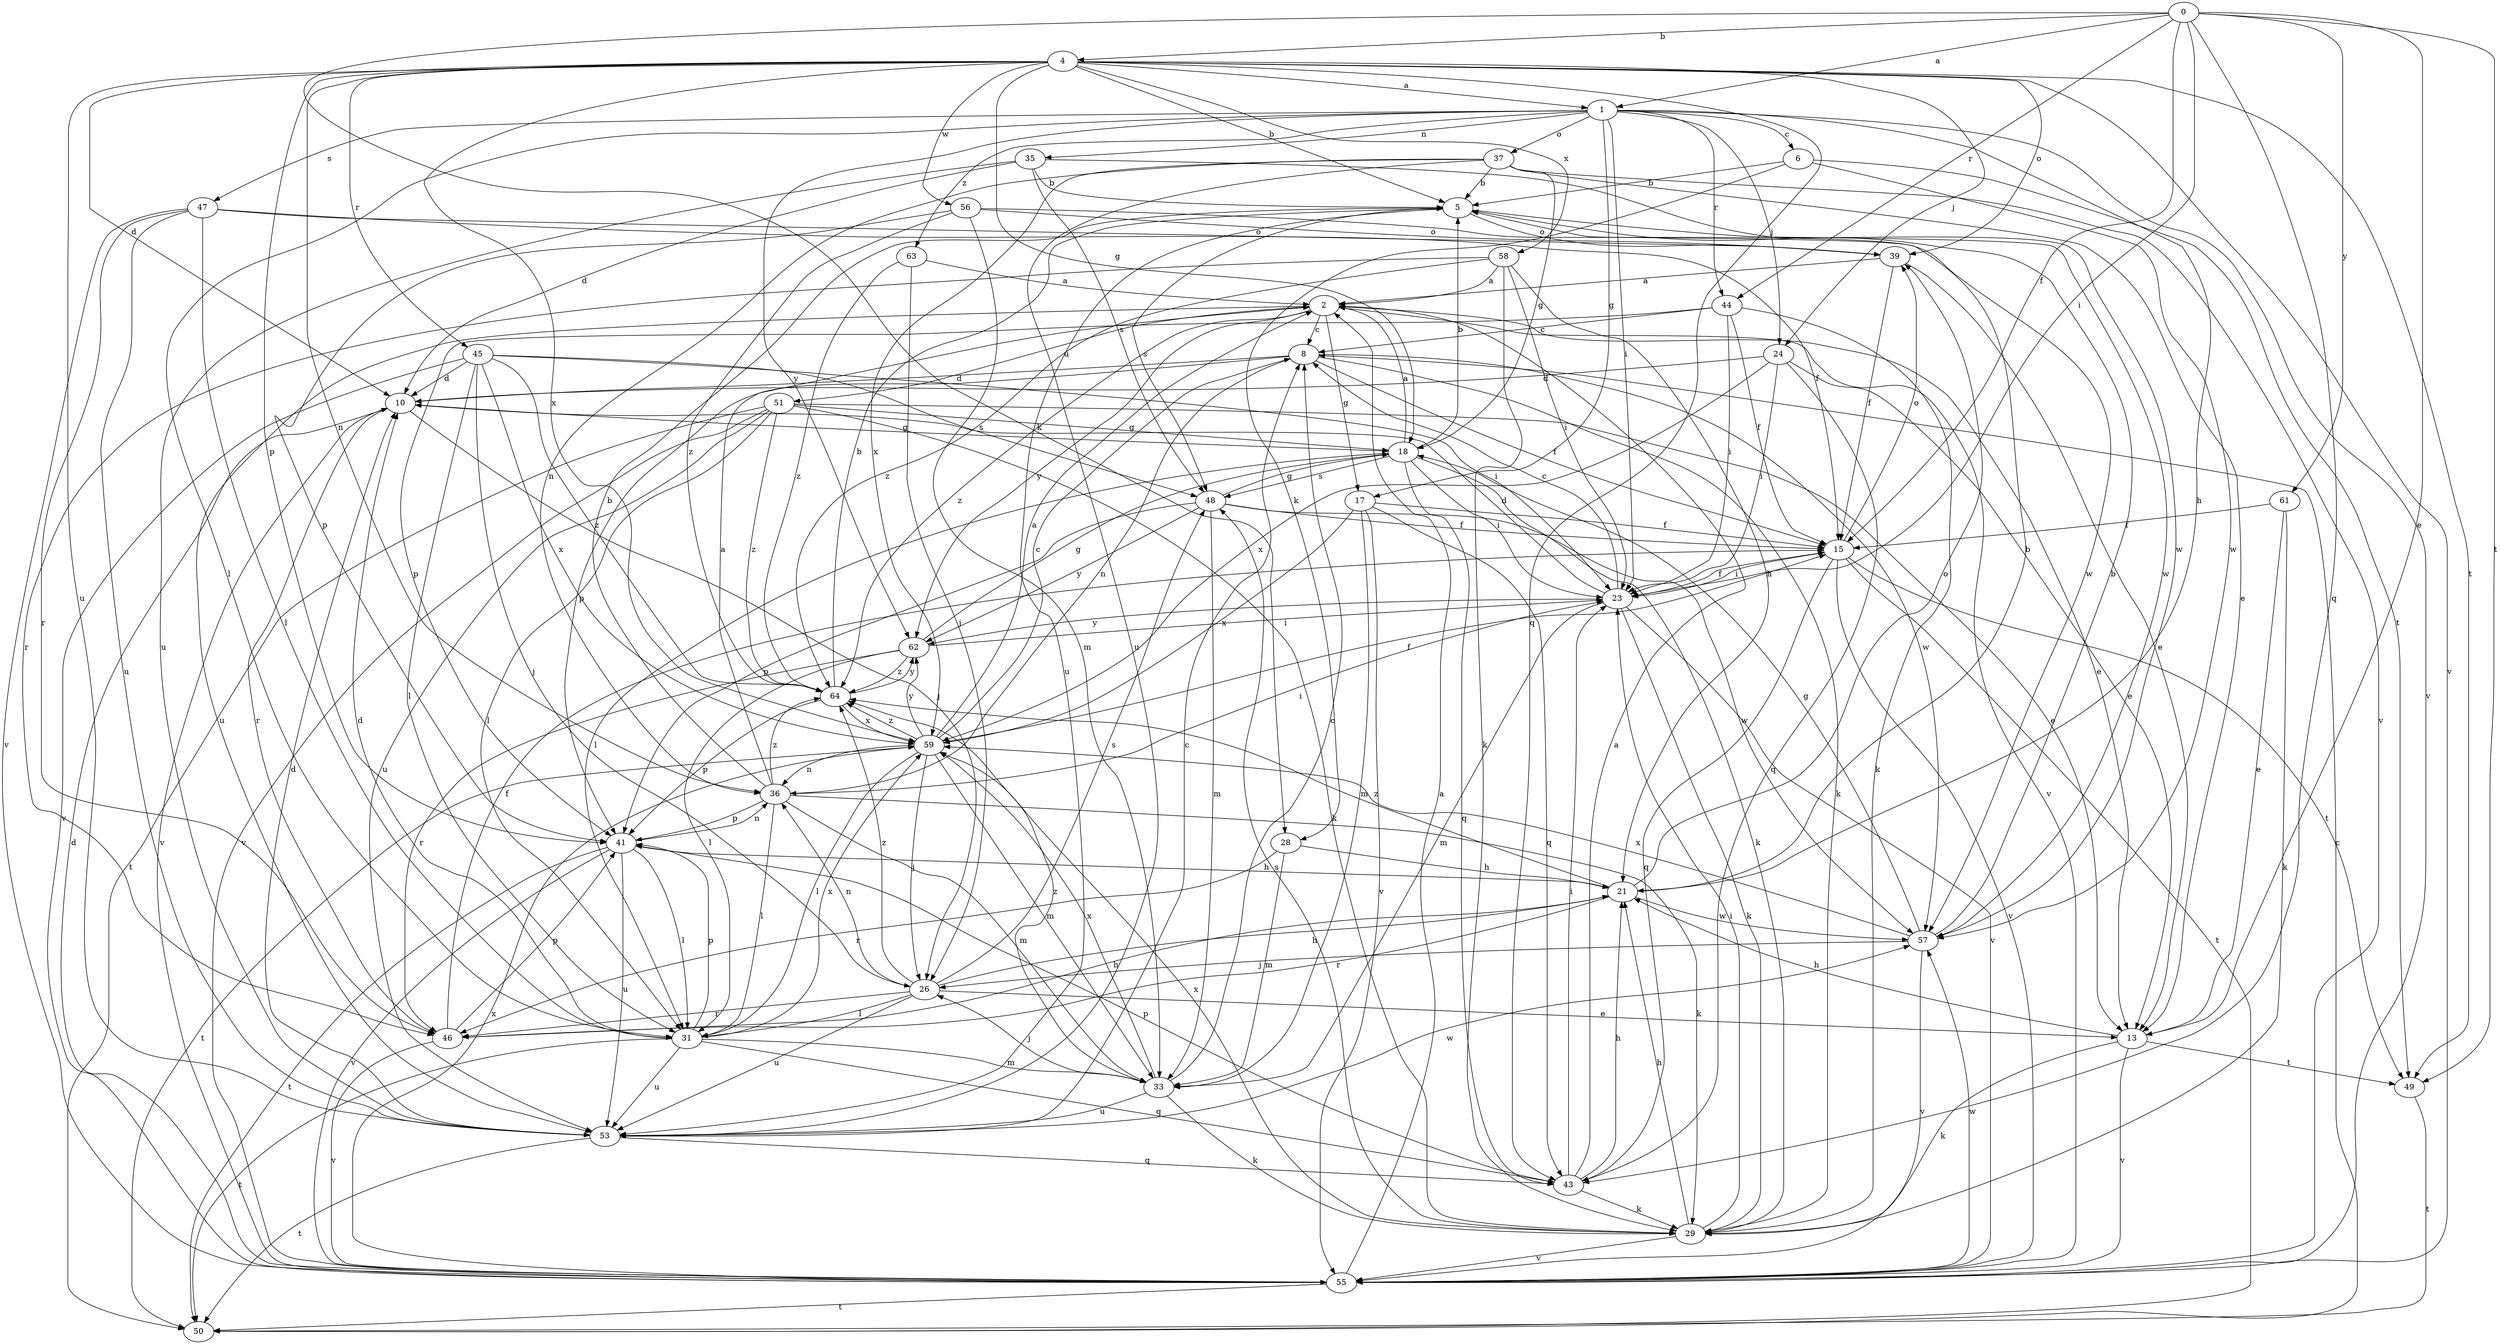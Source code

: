 strict digraph  {
0;
1;
2;
4;
5;
6;
8;
10;
13;
15;
17;
18;
21;
23;
24;
26;
28;
29;
31;
33;
35;
36;
37;
39;
41;
43;
44;
45;
46;
47;
48;
49;
50;
51;
53;
55;
56;
57;
58;
59;
61;
62;
63;
64;
0 -> 1  [label=a];
0 -> 4  [label=b];
0 -> 13  [label=e];
0 -> 15  [label=f];
0 -> 23  [label=i];
0 -> 28  [label=k];
0 -> 43  [label=q];
0 -> 44  [label=r];
0 -> 49  [label=t];
0 -> 61  [label=y];
1 -> 6  [label=c];
1 -> 17  [label=g];
1 -> 21  [label=h];
1 -> 23  [label=i];
1 -> 24  [label=j];
1 -> 31  [label=l];
1 -> 35  [label=n];
1 -> 37  [label=o];
1 -> 44  [label=r];
1 -> 47  [label=s];
1 -> 55  [label=v];
1 -> 62  [label=y];
1 -> 63  [label=z];
2 -> 8  [label=c];
2 -> 13  [label=e];
2 -> 17  [label=g];
2 -> 51  [label=u];
2 -> 53  [label=u];
2 -> 55  [label=v];
2 -> 62  [label=y];
2 -> 64  [label=z];
4 -> 1  [label=a];
4 -> 5  [label=b];
4 -> 10  [label=d];
4 -> 18  [label=g];
4 -> 24  [label=j];
4 -> 36  [label=n];
4 -> 39  [label=o];
4 -> 41  [label=p];
4 -> 43  [label=q];
4 -> 45  [label=r];
4 -> 49  [label=t];
4 -> 53  [label=u];
4 -> 55  [label=v];
4 -> 56  [label=w];
4 -> 58  [label=x];
4 -> 59  [label=x];
5 -> 39  [label=o];
5 -> 48  [label=s];
5 -> 53  [label=u];
5 -> 57  [label=w];
6 -> 5  [label=b];
6 -> 28  [label=k];
6 -> 49  [label=t];
6 -> 57  [label=w];
8 -> 10  [label=d];
8 -> 15  [label=f];
8 -> 29  [label=k];
8 -> 36  [label=n];
8 -> 41  [label=p];
8 -> 57  [label=w];
10 -> 18  [label=g];
10 -> 26  [label=j];
10 -> 46  [label=r];
10 -> 55  [label=v];
13 -> 21  [label=h];
13 -> 29  [label=k];
13 -> 49  [label=t];
13 -> 55  [label=v];
15 -> 23  [label=i];
15 -> 39  [label=o];
15 -> 43  [label=q];
15 -> 49  [label=t];
15 -> 50  [label=t];
15 -> 55  [label=v];
17 -> 15  [label=f];
17 -> 33  [label=m];
17 -> 43  [label=q];
17 -> 55  [label=v];
17 -> 59  [label=x];
18 -> 2  [label=a];
18 -> 5  [label=b];
18 -> 23  [label=i];
18 -> 29  [label=k];
18 -> 31  [label=l];
18 -> 43  [label=q];
18 -> 48  [label=s];
21 -> 5  [label=b];
21 -> 39  [label=o];
21 -> 46  [label=r];
21 -> 57  [label=w];
21 -> 64  [label=z];
23 -> 8  [label=c];
23 -> 10  [label=d];
23 -> 15  [label=f];
23 -> 29  [label=k];
23 -> 33  [label=m];
23 -> 55  [label=v];
23 -> 62  [label=y];
24 -> 10  [label=d];
24 -> 13  [label=e];
24 -> 23  [label=i];
24 -> 43  [label=q];
24 -> 59  [label=x];
26 -> 13  [label=e];
26 -> 21  [label=h];
26 -> 31  [label=l];
26 -> 36  [label=n];
26 -> 46  [label=r];
26 -> 48  [label=s];
26 -> 53  [label=u];
26 -> 64  [label=z];
28 -> 21  [label=h];
28 -> 33  [label=m];
28 -> 46  [label=r];
29 -> 21  [label=h];
29 -> 23  [label=i];
29 -> 48  [label=s];
29 -> 55  [label=v];
29 -> 59  [label=x];
31 -> 10  [label=d];
31 -> 33  [label=m];
31 -> 41  [label=p];
31 -> 43  [label=q];
31 -> 50  [label=t];
31 -> 53  [label=u];
31 -> 59  [label=x];
33 -> 8  [label=c];
33 -> 26  [label=j];
33 -> 29  [label=k];
33 -> 53  [label=u];
33 -> 59  [label=x];
33 -> 64  [label=z];
35 -> 5  [label=b];
35 -> 10  [label=d];
35 -> 48  [label=s];
35 -> 53  [label=u];
35 -> 57  [label=w];
36 -> 2  [label=a];
36 -> 5  [label=b];
36 -> 23  [label=i];
36 -> 29  [label=k];
36 -> 31  [label=l];
36 -> 33  [label=m];
36 -> 41  [label=p];
36 -> 64  [label=z];
37 -> 5  [label=b];
37 -> 13  [label=e];
37 -> 18  [label=g];
37 -> 36  [label=n];
37 -> 53  [label=u];
37 -> 55  [label=v];
37 -> 59  [label=x];
39 -> 2  [label=a];
39 -> 13  [label=e];
39 -> 15  [label=f];
41 -> 21  [label=h];
41 -> 31  [label=l];
41 -> 36  [label=n];
41 -> 50  [label=t];
41 -> 53  [label=u];
41 -> 55  [label=v];
43 -> 2  [label=a];
43 -> 21  [label=h];
43 -> 23  [label=i];
43 -> 29  [label=k];
43 -> 41  [label=p];
44 -> 8  [label=c];
44 -> 15  [label=f];
44 -> 23  [label=i];
44 -> 29  [label=k];
44 -> 41  [label=p];
45 -> 10  [label=d];
45 -> 23  [label=i];
45 -> 26  [label=j];
45 -> 31  [label=l];
45 -> 48  [label=s];
45 -> 55  [label=v];
45 -> 59  [label=x];
45 -> 64  [label=z];
46 -> 15  [label=f];
46 -> 21  [label=h];
46 -> 41  [label=p];
46 -> 55  [label=v];
47 -> 15  [label=f];
47 -> 31  [label=l];
47 -> 39  [label=o];
47 -> 46  [label=r];
47 -> 53  [label=u];
47 -> 55  [label=v];
48 -> 15  [label=f];
48 -> 18  [label=g];
48 -> 33  [label=m];
48 -> 41  [label=p];
48 -> 57  [label=w];
48 -> 62  [label=y];
49 -> 50  [label=t];
50 -> 8  [label=c];
51 -> 13  [label=e];
51 -> 18  [label=g];
51 -> 29  [label=k];
51 -> 31  [label=l];
51 -> 50  [label=t];
51 -> 53  [label=u];
51 -> 55  [label=v];
51 -> 64  [label=z];
53 -> 8  [label=c];
53 -> 10  [label=d];
53 -> 43  [label=q];
53 -> 50  [label=t];
53 -> 57  [label=w];
55 -> 2  [label=a];
55 -> 10  [label=d];
55 -> 50  [label=t];
55 -> 57  [label=w];
55 -> 59  [label=x];
56 -> 33  [label=m];
56 -> 39  [label=o];
56 -> 41  [label=p];
56 -> 57  [label=w];
56 -> 64  [label=z];
57 -> 5  [label=b];
57 -> 18  [label=g];
57 -> 26  [label=j];
57 -> 55  [label=v];
57 -> 59  [label=x];
58 -> 2  [label=a];
58 -> 21  [label=h];
58 -> 23  [label=i];
58 -> 29  [label=k];
58 -> 46  [label=r];
58 -> 64  [label=z];
59 -> 2  [label=a];
59 -> 8  [label=c];
59 -> 15  [label=f];
59 -> 26  [label=j];
59 -> 31  [label=l];
59 -> 33  [label=m];
59 -> 36  [label=n];
59 -> 50  [label=t];
59 -> 62  [label=y];
59 -> 64  [label=z];
61 -> 13  [label=e];
61 -> 15  [label=f];
61 -> 29  [label=k];
62 -> 18  [label=g];
62 -> 23  [label=i];
62 -> 31  [label=l];
62 -> 46  [label=r];
62 -> 64  [label=z];
63 -> 2  [label=a];
63 -> 26  [label=j];
63 -> 64  [label=z];
64 -> 5  [label=b];
64 -> 41  [label=p];
64 -> 59  [label=x];
64 -> 62  [label=y];
}
